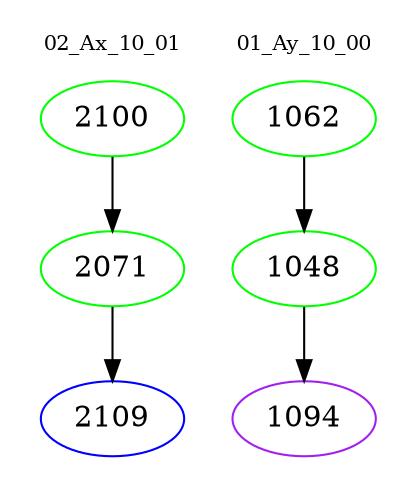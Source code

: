 digraph{
subgraph cluster_0 {
color = white
label = "02_Ax_10_01";
fontsize=10;
T0_2100 [label="2100", color="green"]
T0_2100 -> T0_2071 [color="black"]
T0_2071 [label="2071", color="green"]
T0_2071 -> T0_2109 [color="black"]
T0_2109 [label="2109", color="blue"]
}
subgraph cluster_1 {
color = white
label = "01_Ay_10_00";
fontsize=10;
T1_1062 [label="1062", color="green"]
T1_1062 -> T1_1048 [color="black"]
T1_1048 [label="1048", color="green"]
T1_1048 -> T1_1094 [color="black"]
T1_1094 [label="1094", color="purple"]
}
}
